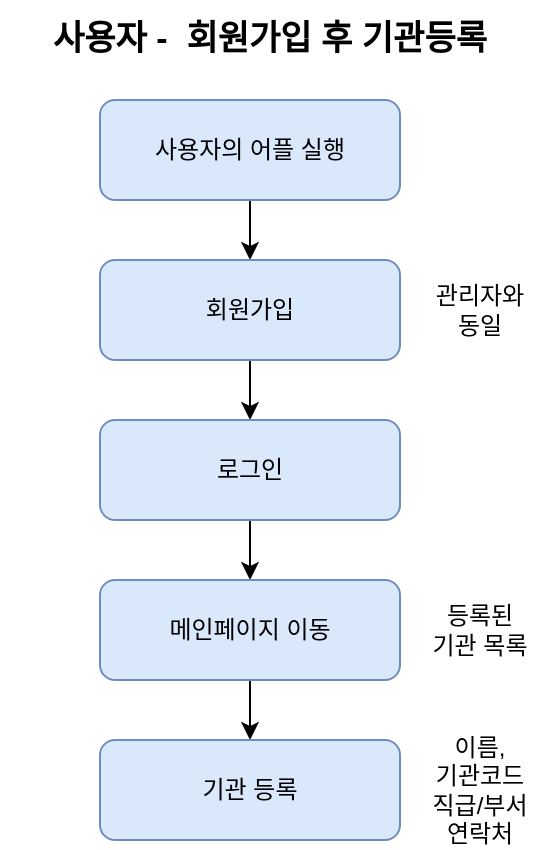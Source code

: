 <mxfile version="17.2.5" type="device"><diagram id="C5RBs43oDa-KdzZeNtuy" name="Page-1"><mxGraphModel dx="790" dy="577" grid="1" gridSize="10" guides="1" tooltips="1" connect="1" arrows="1" fold="1" page="1" pageScale="1" pageWidth="827" pageHeight="1169" math="0" shadow="0"><root><mxCell id="WIyWlLk6GJQsqaUBKTNV-0"/><mxCell id="WIyWlLk6GJQsqaUBKTNV-1" parent="WIyWlLk6GJQsqaUBKTNV-0"/><mxCell id="6befNOfcxTFzRv4FKm05-10" style="edgeStyle=orthogonalEdgeStyle;rounded=0;orthogonalLoop=1;jettySize=auto;html=1;entryX=0.5;entryY=0;entryDx=0;entryDy=0;" edge="1" parent="WIyWlLk6GJQsqaUBKTNV-1" source="6befNOfcxTFzRv4FKm05-0" target="6befNOfcxTFzRv4FKm05-3"><mxGeometry relative="1" as="geometry"/></mxCell><mxCell id="6befNOfcxTFzRv4FKm05-0" value="사용자의 어플 실행" style="rounded=1;whiteSpace=wrap;html=1;fillColor=#dae8fc;strokeColor=#6c8ebf;" vertex="1" parent="WIyWlLk6GJQsqaUBKTNV-1"><mxGeometry x="50" y="50" width="150" height="50" as="geometry"/></mxCell><mxCell id="6befNOfcxTFzRv4FKm05-2" value="&lt;span style=&quot;font-size: 17px&quot;&gt;&lt;b&gt;사용자 -&amp;nbsp; 회원가입 후 기관등록&lt;/b&gt;&lt;/span&gt;" style="text;html=1;strokeColor=none;fillColor=none;align=center;verticalAlign=middle;whiteSpace=wrap;rounded=0;" vertex="1" parent="WIyWlLk6GJQsqaUBKTNV-1"><mxGeometry width="270" height="40" as="geometry"/></mxCell><mxCell id="6befNOfcxTFzRv4FKm05-11" style="edgeStyle=orthogonalEdgeStyle;rounded=0;orthogonalLoop=1;jettySize=auto;html=1;entryX=0.5;entryY=0;entryDx=0;entryDy=0;" edge="1" parent="WIyWlLk6GJQsqaUBKTNV-1" source="6befNOfcxTFzRv4FKm05-3" target="6befNOfcxTFzRv4FKm05-5"><mxGeometry relative="1" as="geometry"/></mxCell><mxCell id="6befNOfcxTFzRv4FKm05-3" value="회원가입" style="rounded=1;whiteSpace=wrap;html=1;fillColor=#dae8fc;strokeColor=#6c8ebf;" vertex="1" parent="WIyWlLk6GJQsqaUBKTNV-1"><mxGeometry x="50" y="130" width="150" height="50" as="geometry"/></mxCell><mxCell id="6befNOfcxTFzRv4FKm05-4" value="관리자와 동일" style="text;html=1;strokeColor=none;fillColor=none;align=center;verticalAlign=middle;whiteSpace=wrap;rounded=0;" vertex="1" parent="WIyWlLk6GJQsqaUBKTNV-1"><mxGeometry x="210" y="140" width="60" height="30" as="geometry"/></mxCell><mxCell id="6befNOfcxTFzRv4FKm05-12" style="edgeStyle=orthogonalEdgeStyle;rounded=0;orthogonalLoop=1;jettySize=auto;html=1;entryX=0.5;entryY=0;entryDx=0;entryDy=0;" edge="1" parent="WIyWlLk6GJQsqaUBKTNV-1" source="6befNOfcxTFzRv4FKm05-5" target="6befNOfcxTFzRv4FKm05-6"><mxGeometry relative="1" as="geometry"/></mxCell><mxCell id="6befNOfcxTFzRv4FKm05-5" value="로그인" style="rounded=1;whiteSpace=wrap;html=1;fillColor=#dae8fc;strokeColor=#6c8ebf;" vertex="1" parent="WIyWlLk6GJQsqaUBKTNV-1"><mxGeometry x="50" y="210" width="150" height="50" as="geometry"/></mxCell><mxCell id="6befNOfcxTFzRv4FKm05-13" style="edgeStyle=orthogonalEdgeStyle;rounded=0;orthogonalLoop=1;jettySize=auto;html=1;entryX=0.5;entryY=0;entryDx=0;entryDy=0;" edge="1" parent="WIyWlLk6GJQsqaUBKTNV-1" source="6befNOfcxTFzRv4FKm05-6" target="6befNOfcxTFzRv4FKm05-8"><mxGeometry relative="1" as="geometry"/></mxCell><mxCell id="6befNOfcxTFzRv4FKm05-6" value="메인페이지 이동" style="rounded=1;whiteSpace=wrap;html=1;fillColor=#dae8fc;strokeColor=#6c8ebf;" vertex="1" parent="WIyWlLk6GJQsqaUBKTNV-1"><mxGeometry x="50" y="290" width="150" height="50" as="geometry"/></mxCell><mxCell id="6befNOfcxTFzRv4FKm05-7" value="등록된&lt;br&gt;기관 목록" style="text;html=1;strokeColor=none;fillColor=none;align=center;verticalAlign=middle;whiteSpace=wrap;rounded=0;" vertex="1" parent="WIyWlLk6GJQsqaUBKTNV-1"><mxGeometry x="210" y="300" width="60" height="30" as="geometry"/></mxCell><mxCell id="6befNOfcxTFzRv4FKm05-8" value="기관 등록" style="rounded=1;whiteSpace=wrap;html=1;fillColor=#dae8fc;strokeColor=#6c8ebf;" vertex="1" parent="WIyWlLk6GJQsqaUBKTNV-1"><mxGeometry x="50" y="370" width="150" height="50" as="geometry"/></mxCell><mxCell id="6befNOfcxTFzRv4FKm05-16" value="이름,&lt;br&gt;기관코드&lt;br&gt;직급/부서&lt;br&gt;연락처" style="text;html=1;strokeColor=none;fillColor=none;align=center;verticalAlign=middle;whiteSpace=wrap;rounded=0;" vertex="1" parent="WIyWlLk6GJQsqaUBKTNV-1"><mxGeometry x="210" y="380" width="60" height="30" as="geometry"/></mxCell></root></mxGraphModel></diagram></mxfile>